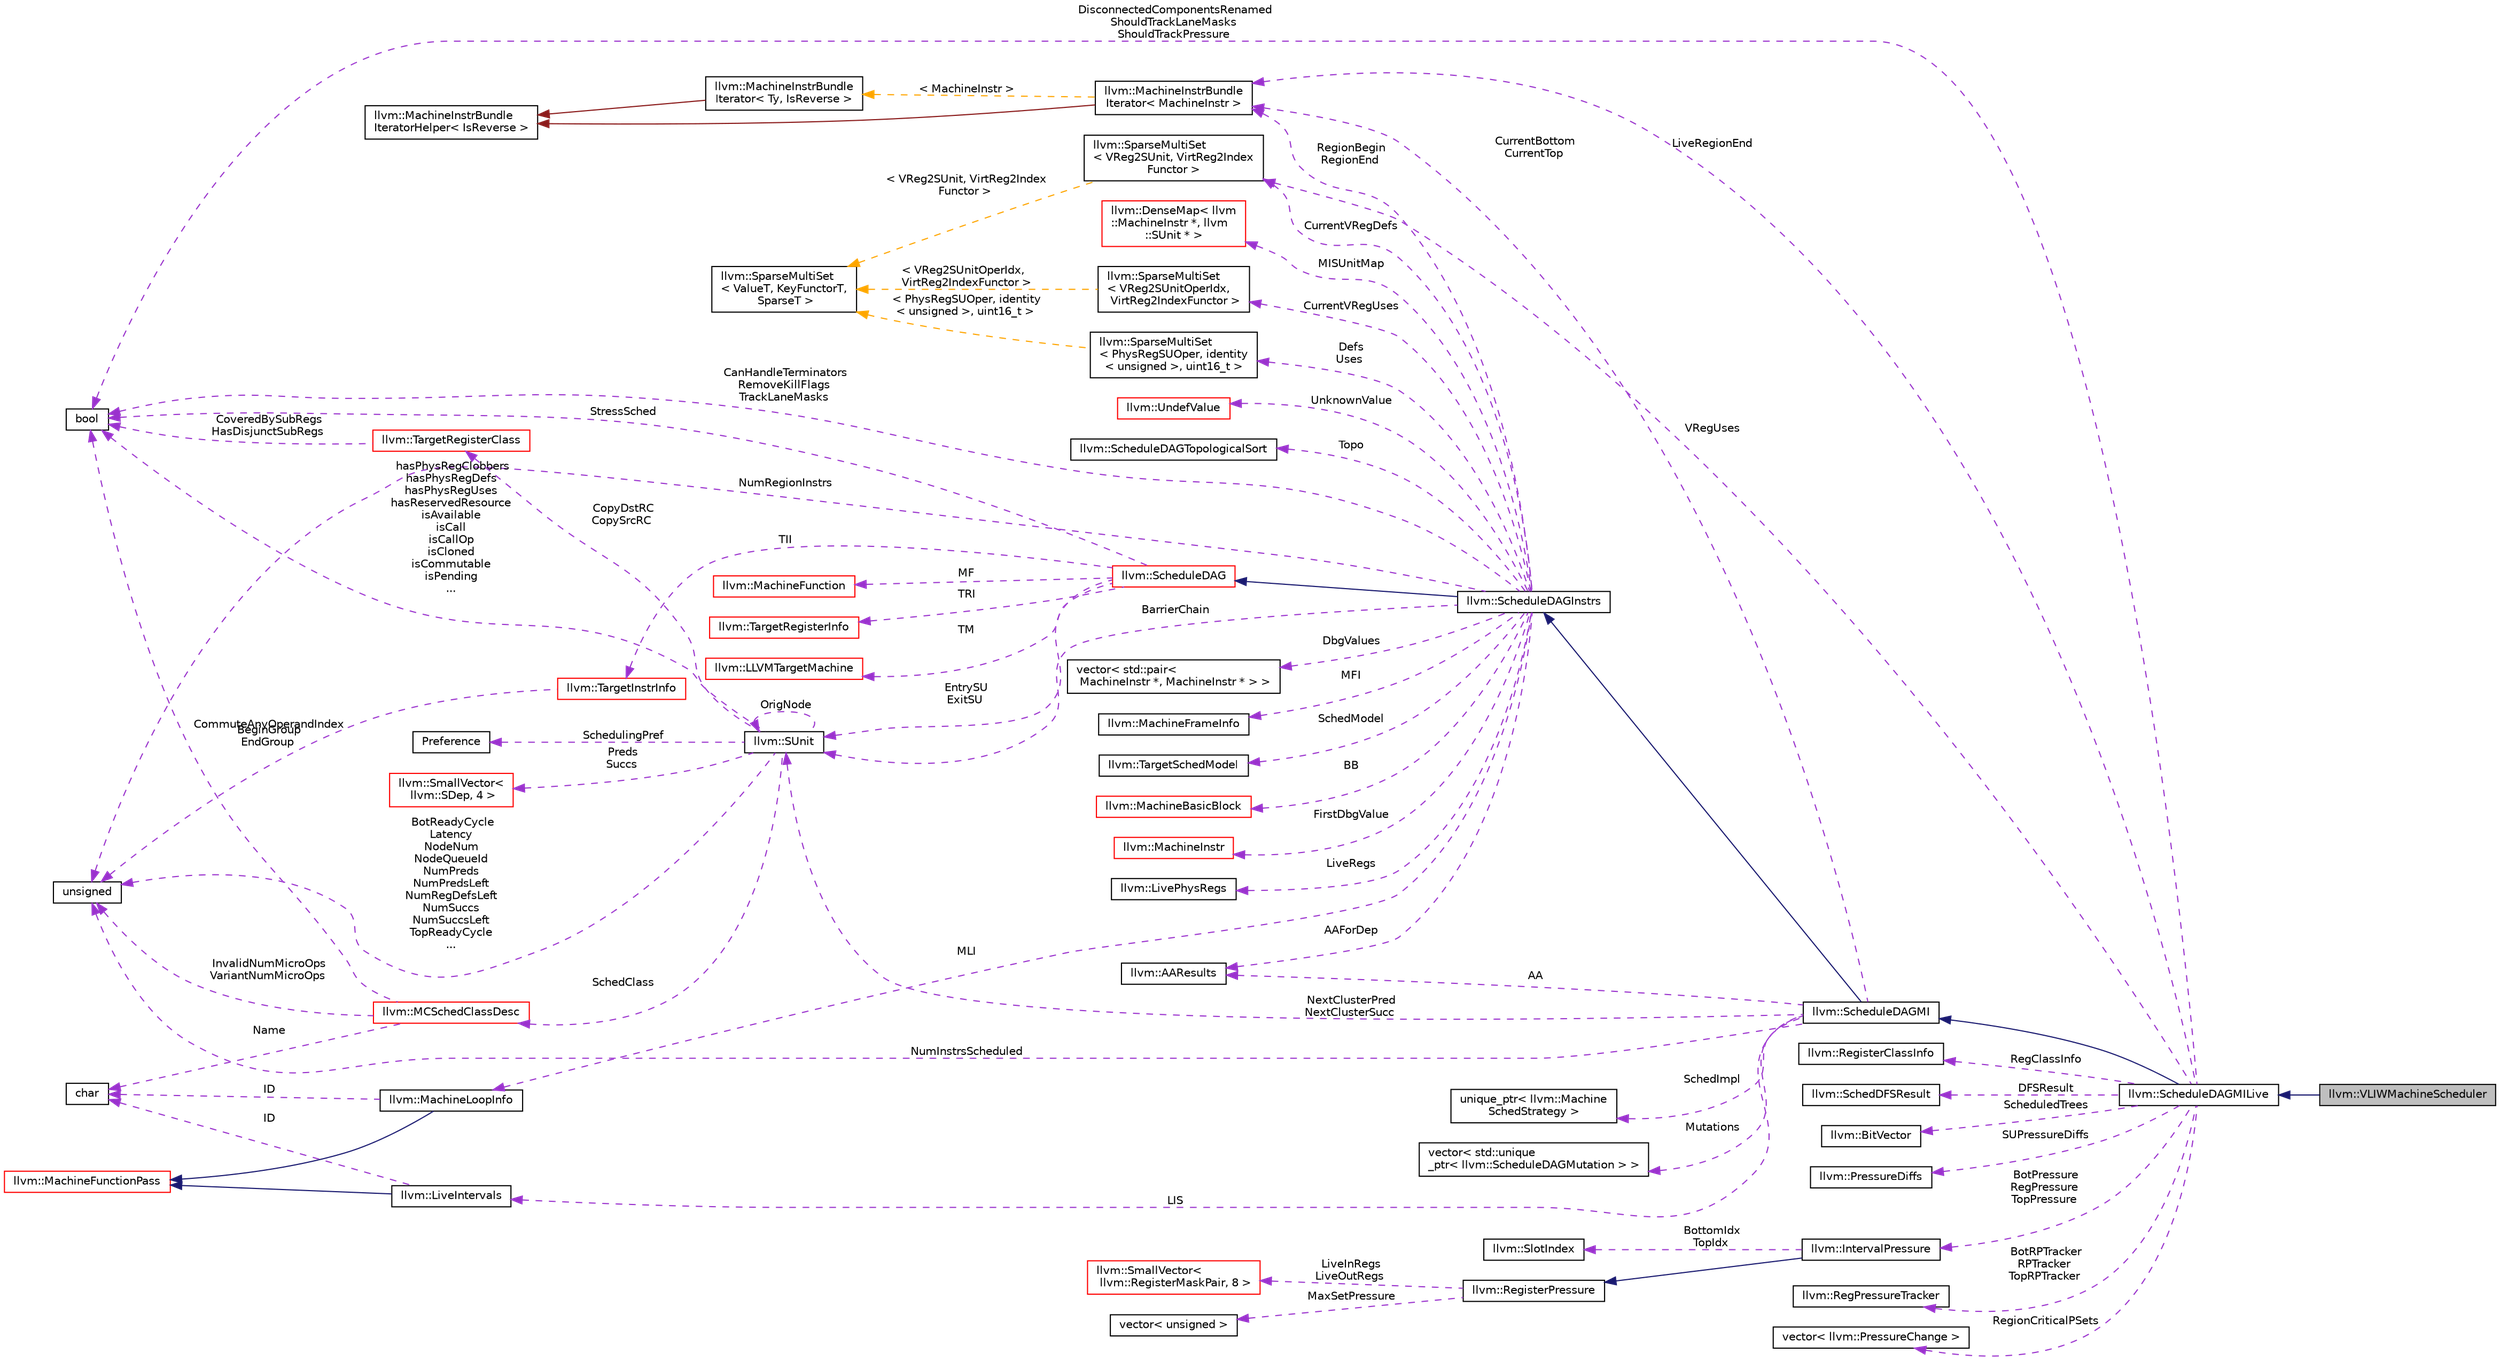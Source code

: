 digraph "llvm::VLIWMachineScheduler"
{
 // LATEX_PDF_SIZE
  bgcolor="transparent";
  edge [fontname="Helvetica",fontsize="10",labelfontname="Helvetica",labelfontsize="10"];
  node [fontname="Helvetica",fontsize="10",shape="box"];
  rankdir="LR";
  Node1 [label="llvm::VLIWMachineScheduler",height=0.2,width=0.4,color="black", fillcolor="grey75", style="filled", fontcolor="black",tooltip="Extend the standard ScheduleDAGMI to provide more context and override the top-level schedule() drive..."];
  Node2 -> Node1 [dir="back",color="midnightblue",fontsize="10",style="solid",fontname="Helvetica"];
  Node2 [label="llvm::ScheduleDAGMILive",height=0.2,width=0.4,color="black",URL="$classllvm_1_1ScheduleDAGMILive.html",tooltip="ScheduleDAGMILive is an implementation of ScheduleDAGInstrs that schedules machine instructions while..."];
  Node3 -> Node2 [dir="back",color="midnightblue",fontsize="10",style="solid",fontname="Helvetica"];
  Node3 [label="llvm::ScheduleDAGMI",height=0.2,width=0.4,color="black",URL="$classllvm_1_1ScheduleDAGMI.html",tooltip="ScheduleDAGMI is an implementation of ScheduleDAGInstrs that simply schedules machine instructions ac..."];
  Node4 -> Node3 [dir="back",color="midnightblue",fontsize="10",style="solid",fontname="Helvetica"];
  Node4 [label="llvm::ScheduleDAGInstrs",height=0.2,width=0.4,color="black",URL="$classllvm_1_1ScheduleDAGInstrs.html",tooltip="A ScheduleDAG for scheduling lists of MachineInstr."];
  Node5 -> Node4 [dir="back",color="midnightblue",fontsize="10",style="solid",fontname="Helvetica"];
  Node5 [label="llvm::ScheduleDAG",height=0.2,width=0.4,color="red",URL="$classllvm_1_1ScheduleDAG.html",tooltip=" "];
  Node6 -> Node5 [dir="back",color="darkorchid3",fontsize="10",style="dashed",label=" TM" ,fontname="Helvetica"];
  Node6 [label="llvm::LLVMTargetMachine",height=0.2,width=0.4,color="red",URL="$classllvm_1_1LLVMTargetMachine.html",tooltip="This class describes a target machine that is implemented with the LLVM target-independent code gener..."];
  Node34 -> Node5 [dir="back",color="darkorchid3",fontsize="10",style="dashed",label=" TII" ,fontname="Helvetica"];
  Node34 [label="llvm::TargetInstrInfo",height=0.2,width=0.4,color="red",URL="$classllvm_1_1TargetInstrInfo.html",tooltip="TargetInstrInfo - Interface to description of machine instruction set."];
  Node19 -> Node34 [dir="back",color="darkorchid3",fontsize="10",style="dashed",label=" CommuteAnyOperandIndex" ,fontname="Helvetica"];
  Node19 [label="unsigned",height=0.2,width=0.4,color="black",URL="$classunsigned.html",tooltip=" "];
  Node36 -> Node5 [dir="back",color="darkorchid3",fontsize="10",style="dashed",label=" TRI" ,fontname="Helvetica"];
  Node36 [label="llvm::TargetRegisterInfo",height=0.2,width=0.4,color="red",URL="$classllvm_1_1TargetRegisterInfo.html",tooltip="TargetRegisterInfo base class - We assume that the target defines a static array of TargetRegisterDes..."];
  Node38 -> Node5 [dir="back",color="darkorchid3",fontsize="10",style="dashed",label=" MF" ,fontname="Helvetica"];
  Node38 [label="llvm::MachineFunction",height=0.2,width=0.4,color="red",URL="$classllvm_1_1MachineFunction.html",tooltip=" "];
  Node56 -> Node5 [dir="back",color="darkorchid3",fontsize="10",style="dashed",label=" EntrySU\nExitSU" ,fontname="Helvetica"];
  Node56 [label="llvm::SUnit",height=0.2,width=0.4,color="black",URL="$classllvm_1_1SUnit.html",tooltip="Scheduling unit. This is a node in the scheduling DAG."];
  Node56 -> Node56 [dir="back",color="darkorchid3",fontsize="10",style="dashed",label=" OrigNode" ,fontname="Helvetica"];
  Node57 -> Node56 [dir="back",color="darkorchid3",fontsize="10",style="dashed",label=" SchedClass" ,fontname="Helvetica"];
  Node57 [label="llvm::MCSchedClassDesc",height=0.2,width=0.4,color="red",URL="$structllvm_1_1MCSchedClassDesc.html",tooltip="Summarize the scheduling resources required for an instruction of a particular scheduling class."];
  Node19 -> Node57 [dir="back",color="darkorchid3",fontsize="10",style="dashed",label=" InvalidNumMicroOps\nVariantNumMicroOps" ,fontname="Helvetica"];
  Node48 -> Node57 [dir="back",color="darkorchid3",fontsize="10",style="dashed",label=" Name" ,fontname="Helvetica"];
  Node48 [label="char",height=0.2,width=0.4,color="black",URL="$classchar.html",tooltip=" "];
  Node31 -> Node57 [dir="back",color="darkorchid3",fontsize="10",style="dashed",label=" BeginGroup\nEndGroup" ,fontname="Helvetica"];
  Node31 [label="bool",height=0.2,width=0.4,color="black",URL="$classbool.html",tooltip=" "];
  Node59 -> Node56 [dir="back",color="darkorchid3",fontsize="10",style="dashed",label=" Preds\nSuccs" ,fontname="Helvetica"];
  Node59 [label="llvm::SmallVector\<\l llvm::SDep, 4 \>",height=0.2,width=0.4,color="red",URL="$classllvm_1_1SmallVector.html",tooltip=" "];
  Node19 -> Node56 [dir="back",color="darkorchid3",fontsize="10",style="dashed",label=" BotReadyCycle\nLatency\nNodeNum\nNodeQueueId\nNumPreds\nNumPredsLeft\nNumRegDefsLeft\nNumSuccs\nNumSuccsLeft\nTopReadyCycle\n..." ,fontname="Helvetica"];
  Node31 -> Node56 [dir="back",color="darkorchid3",fontsize="10",style="dashed",label=" hasPhysRegClobbers\nhasPhysRegDefs\nhasPhysRegUses\nhasReservedResource\nisAvailable\nisCall\nisCallOp\nisCloned\nisCommutable\nisPending\n..." ,fontname="Helvetica"];
  Node62 -> Node56 [dir="back",color="darkorchid3",fontsize="10",style="dashed",label=" SchedulingPref" ,fontname="Helvetica"];
  Node62 [label="Preference",height=0.2,width=0.4,color="black",tooltip=" "];
  Node63 -> Node56 [dir="back",color="darkorchid3",fontsize="10",style="dashed",label=" CopyDstRC\nCopySrcRC" ,fontname="Helvetica"];
  Node63 [label="llvm::TargetRegisterClass",height=0.2,width=0.4,color="red",URL="$classllvm_1_1TargetRegisterClass.html",tooltip=" "];
  Node31 -> Node63 [dir="back",color="darkorchid3",fontsize="10",style="dashed",label=" CoveredBySubRegs\nHasDisjunctSubRegs" ,fontname="Helvetica"];
  Node31 -> Node5 [dir="back",color="darkorchid3",fontsize="10",style="dashed",label=" StressSched" ,fontname="Helvetica"];
  Node72 -> Node4 [dir="back",color="darkorchid3",fontsize="10",style="dashed",label=" MLI" ,fontname="Helvetica"];
  Node72 [label="llvm::MachineLoopInfo",height=0.2,width=0.4,color="black",URL="$classllvm_1_1MachineLoopInfo.html",tooltip=" "];
  Node73 -> Node72 [dir="back",color="midnightblue",fontsize="10",style="solid",fontname="Helvetica"];
  Node73 [label="llvm::MachineFunctionPass",height=0.2,width=0.4,color="red",URL="$classllvm_1_1MachineFunctionPass.html",tooltip="MachineFunctionPass - This class adapts the FunctionPass interface to allow convenient creation of pa..."];
  Node48 -> Node72 [dir="back",color="darkorchid3",fontsize="10",style="dashed",label=" ID" ,fontname="Helvetica"];
  Node76 -> Node4 [dir="back",color="darkorchid3",fontsize="10",style="dashed",label=" MFI" ,fontname="Helvetica"];
  Node76 [label="llvm::MachineFrameInfo",height=0.2,width=0.4,color="black",URL="$classllvm_1_1MachineFrameInfo.html",tooltip="The MachineFrameInfo class represents an abstract stack frame until prolog/epilog code is inserted."];
  Node77 -> Node4 [dir="back",color="darkorchid3",fontsize="10",style="dashed",label=" SchedModel" ,fontname="Helvetica"];
  Node77 [label="llvm::TargetSchedModel",height=0.2,width=0.4,color="black",URL="$classllvm_1_1TargetSchedModel.html",tooltip="Provide an instruction scheduling machine model to CodeGen passes."];
  Node31 -> Node4 [dir="back",color="darkorchid3",fontsize="10",style="dashed",label=" CanHandleTerminators\nRemoveKillFlags\nTrackLaneMasks" ,fontname="Helvetica"];
  Node78 -> Node4 [dir="back",color="darkorchid3",fontsize="10",style="dashed",label=" BB" ,fontname="Helvetica"];
  Node78 [label="llvm::MachineBasicBlock",height=0.2,width=0.4,color="red",URL="$classllvm_1_1MachineBasicBlock.html",tooltip=" "];
  Node88 -> Node4 [dir="back",color="darkorchid3",fontsize="10",style="dashed",label=" RegionBegin\nRegionEnd" ,fontname="Helvetica"];
  Node88 [label="llvm::MachineInstrBundle\lIterator\< MachineInstr \>",height=0.2,width=0.4,color="black",URL="$classllvm_1_1MachineInstrBundleIterator.html",tooltip=" "];
  Node89 -> Node88 [dir="back",color="firebrick4",fontsize="10",style="solid",fontname="Helvetica"];
  Node89 [label="llvm::MachineInstrBundle\lIteratorHelper\< IsReverse \>",height=0.2,width=0.4,color="black",URL="$structllvm_1_1MachineInstrBundleIteratorHelper.html",tooltip=" "];
  Node90 -> Node88 [dir="back",color="orange",fontsize="10",style="dashed",label=" \< MachineInstr \>" ,fontname="Helvetica"];
  Node90 [label="llvm::MachineInstrBundle\lIterator\< Ty, IsReverse \>",height=0.2,width=0.4,color="black",URL="$classllvm_1_1MachineInstrBundleIterator.html",tooltip="MachineBasicBlock iterator that automatically skips over MIs that are inside bundles (i...."];
  Node89 -> Node90 [dir="back",color="firebrick4",fontsize="10",style="solid",fontname="Helvetica"];
  Node19 -> Node4 [dir="back",color="darkorchid3",fontsize="10",style="dashed",label=" NumRegionInstrs" ,fontname="Helvetica"];
  Node91 -> Node4 [dir="back",color="darkorchid3",fontsize="10",style="dashed",label=" MISUnitMap" ,fontname="Helvetica"];
  Node91 [label="llvm::DenseMap\< llvm\l::MachineInstr *, llvm\l::SUnit * \>",height=0.2,width=0.4,color="red",URL="$classllvm_1_1DenseMap.html",tooltip=" "];
  Node96 -> Node4 [dir="back",color="darkorchid3",fontsize="10",style="dashed",label=" Defs\nUses" ,fontname="Helvetica"];
  Node96 [label="llvm::SparseMultiSet\l\< PhysRegSUOper, identity\l\< unsigned \>, uint16_t \>",height=0.2,width=0.4,color="black",URL="$classllvm_1_1SparseMultiSet.html",tooltip=" "];
  Node97 -> Node96 [dir="back",color="orange",fontsize="10",style="dashed",label=" \< PhysRegSUOper, identity\l\< unsigned \>, uint16_t \>" ,fontname="Helvetica"];
  Node97 [label="llvm::SparseMultiSet\l\< ValueT, KeyFunctorT,\l SparseT \>",height=0.2,width=0.4,color="black",URL="$classllvm_1_1SparseMultiSet.html",tooltip="Fast multiset implementation for objects that can be identified by small unsigned keys."];
  Node98 -> Node4 [dir="back",color="darkorchid3",fontsize="10",style="dashed",label=" CurrentVRegDefs" ,fontname="Helvetica"];
  Node98 [label="llvm::SparseMultiSet\l\< VReg2SUnit, VirtReg2Index\lFunctor \>",height=0.2,width=0.4,color="black",URL="$classllvm_1_1SparseMultiSet.html",tooltip=" "];
  Node97 -> Node98 [dir="back",color="orange",fontsize="10",style="dashed",label=" \< VReg2SUnit, VirtReg2Index\lFunctor \>" ,fontname="Helvetica"];
  Node99 -> Node4 [dir="back",color="darkorchid3",fontsize="10",style="dashed",label=" CurrentVRegUses" ,fontname="Helvetica"];
  Node99 [label="llvm::SparseMultiSet\l\< VReg2SUnitOperIdx,\l VirtReg2IndexFunctor \>",height=0.2,width=0.4,color="black",URL="$classllvm_1_1SparseMultiSet.html",tooltip=" "];
  Node97 -> Node99 [dir="back",color="orange",fontsize="10",style="dashed",label=" \< VReg2SUnitOperIdx,\l VirtReg2IndexFunctor \>" ,fontname="Helvetica"];
  Node100 -> Node4 [dir="back",color="darkorchid3",fontsize="10",style="dashed",label=" AAForDep" ,fontname="Helvetica"];
  Node100 [label="llvm::AAResults",height=0.2,width=0.4,color="black",URL="$classllvm_1_1AAResults.html",tooltip=" "];
  Node56 -> Node4 [dir="back",color="darkorchid3",fontsize="10",style="dashed",label=" BarrierChain" ,fontname="Helvetica"];
  Node101 -> Node4 [dir="back",color="darkorchid3",fontsize="10",style="dashed",label=" UnknownValue" ,fontname="Helvetica"];
  Node101 [label="llvm::UndefValue",height=0.2,width=0.4,color="red",URL="$classllvm_1_1UndefValue.html",tooltip="'undef' values are things that do not have specified contents."];
  Node106 -> Node4 [dir="back",color="darkorchid3",fontsize="10",style="dashed",label=" Topo" ,fontname="Helvetica"];
  Node106 [label="llvm::ScheduleDAGTopologicalSort",height=0.2,width=0.4,color="black",URL="$classllvm_1_1ScheduleDAGTopologicalSort.html",tooltip="This class can compute a topological ordering for SUnits and provides methods for dynamically updatin..."];
  Node107 -> Node4 [dir="back",color="darkorchid3",fontsize="10",style="dashed",label=" DbgValues" ,fontname="Helvetica"];
  Node107 [label="vector\< std::pair\<\l MachineInstr *, MachineInstr * \> \>",height=0.2,width=0.4,color="black",tooltip=" "];
  Node108 -> Node4 [dir="back",color="darkorchid3",fontsize="10",style="dashed",label=" FirstDbgValue" ,fontname="Helvetica"];
  Node108 [label="llvm::MachineInstr",height=0.2,width=0.4,color="red",URL="$classllvm_1_1MachineInstr.html",tooltip="Representation of each machine instruction."];
  Node111 -> Node4 [dir="back",color="darkorchid3",fontsize="10",style="dashed",label=" LiveRegs" ,fontname="Helvetica"];
  Node111 [label="llvm::LivePhysRegs",height=0.2,width=0.4,color="black",URL="$classllvm_1_1LivePhysRegs.html",tooltip="A set of physical registers with utility functions to track liveness when walking backward/forward th..."];
  Node100 -> Node3 [dir="back",color="darkorchid3",fontsize="10",style="dashed",label=" AA" ,fontname="Helvetica"];
  Node112 -> Node3 [dir="back",color="darkorchid3",fontsize="10",style="dashed",label=" LIS" ,fontname="Helvetica"];
  Node112 [label="llvm::LiveIntervals",height=0.2,width=0.4,color="black",URL="$classllvm_1_1LiveIntervals.html",tooltip=" "];
  Node73 -> Node112 [dir="back",color="midnightblue",fontsize="10",style="solid",fontname="Helvetica"];
  Node48 -> Node112 [dir="back",color="darkorchid3",fontsize="10",style="dashed",label=" ID" ,fontname="Helvetica"];
  Node113 -> Node3 [dir="back",color="darkorchid3",fontsize="10",style="dashed",label=" SchedImpl" ,fontname="Helvetica"];
  Node113 [label="unique_ptr\< llvm::Machine\lSchedStrategy \>",height=0.2,width=0.4,color="black",tooltip=" "];
  Node114 -> Node3 [dir="back",color="darkorchid3",fontsize="10",style="dashed",label=" Mutations" ,fontname="Helvetica"];
  Node114 [label="vector\< std::unique\l_ptr\< llvm::ScheduleDAGMutation \> \>",height=0.2,width=0.4,color="black",tooltip=" "];
  Node88 -> Node3 [dir="back",color="darkorchid3",fontsize="10",style="dashed",label=" CurrentBottom\nCurrentTop" ,fontname="Helvetica"];
  Node56 -> Node3 [dir="back",color="darkorchid3",fontsize="10",style="dashed",label=" NextClusterPred\nNextClusterSucc" ,fontname="Helvetica"];
  Node19 -> Node3 [dir="back",color="darkorchid3",fontsize="10",style="dashed",label=" NumInstrsScheduled" ,fontname="Helvetica"];
  Node115 -> Node2 [dir="back",color="darkorchid3",fontsize="10",style="dashed",label=" RegClassInfo" ,fontname="Helvetica"];
  Node115 [label="llvm::RegisterClassInfo",height=0.2,width=0.4,color="black",URL="$classllvm_1_1RegisterClassInfo.html",tooltip=" "];
  Node116 -> Node2 [dir="back",color="darkorchid3",fontsize="10",style="dashed",label=" DFSResult" ,fontname="Helvetica"];
  Node116 [label="llvm::SchedDFSResult",height=0.2,width=0.4,color="black",URL="$classllvm_1_1SchedDFSResult.html",tooltip="Compute the values of each DAG node for various metrics during DFS."];
  Node117 -> Node2 [dir="back",color="darkorchid3",fontsize="10",style="dashed",label=" ScheduledTrees" ,fontname="Helvetica"];
  Node117 [label="llvm::BitVector",height=0.2,width=0.4,color="black",URL="$classllvm_1_1BitVector.html",tooltip=" "];
  Node88 -> Node2 [dir="back",color="darkorchid3",fontsize="10",style="dashed",label=" LiveRegionEnd" ,fontname="Helvetica"];
  Node98 -> Node2 [dir="back",color="darkorchid3",fontsize="10",style="dashed",label=" VRegUses" ,fontname="Helvetica"];
  Node118 -> Node2 [dir="back",color="darkorchid3",fontsize="10",style="dashed",label=" SUPressureDiffs" ,fontname="Helvetica"];
  Node118 [label="llvm::PressureDiffs",height=0.2,width=0.4,color="black",URL="$classllvm_1_1PressureDiffs.html",tooltip="Array of PressureDiffs."];
  Node31 -> Node2 [dir="back",color="darkorchid3",fontsize="10",style="dashed",label=" DisconnectedComponentsRenamed\nShouldTrackLaneMasks\nShouldTrackPressure" ,fontname="Helvetica"];
  Node119 -> Node2 [dir="back",color="darkorchid3",fontsize="10",style="dashed",label=" BotPressure\nRegPressure\nTopPressure" ,fontname="Helvetica"];
  Node119 [label="llvm::IntervalPressure",height=0.2,width=0.4,color="black",URL="$structllvm_1_1IntervalPressure.html",tooltip="RegisterPressure computed within a region of instructions delimited by TopIdx and BottomIdx."];
  Node120 -> Node119 [dir="back",color="midnightblue",fontsize="10",style="solid",fontname="Helvetica"];
  Node120 [label="llvm::RegisterPressure",height=0.2,width=0.4,color="black",URL="$structllvm_1_1RegisterPressure.html",tooltip="Base class for register pressure results."];
  Node121 -> Node120 [dir="back",color="darkorchid3",fontsize="10",style="dashed",label=" MaxSetPressure" ,fontname="Helvetica"];
  Node121 [label="vector\< unsigned \>",height=0.2,width=0.4,color="black",tooltip=" "];
  Node122 -> Node120 [dir="back",color="darkorchid3",fontsize="10",style="dashed",label=" LiveInRegs\nLiveOutRegs" ,fontname="Helvetica"];
  Node122 [label="llvm::SmallVector\<\l llvm::RegisterMaskPair, 8 \>",height=0.2,width=0.4,color="red",URL="$classllvm_1_1SmallVector.html",tooltip=" "];
  Node125 -> Node119 [dir="back",color="darkorchid3",fontsize="10",style="dashed",label=" BottomIdx\nTopIdx" ,fontname="Helvetica"];
  Node125 [label="llvm::SlotIndex",height=0.2,width=0.4,color="black",URL="$classllvm_1_1SlotIndex.html",tooltip="SlotIndex - An opaque wrapper around machine indexes."];
  Node126 -> Node2 [dir="back",color="darkorchid3",fontsize="10",style="dashed",label=" BotRPTracker\nRPTracker\nTopRPTracker" ,fontname="Helvetica"];
  Node126 [label="llvm::RegPressureTracker",height=0.2,width=0.4,color="black",URL="$classllvm_1_1RegPressureTracker.html",tooltip="Track the current register pressure at some position in the instruction stream, and remember the high..."];
  Node127 -> Node2 [dir="back",color="darkorchid3",fontsize="10",style="dashed",label=" RegionCriticalPSets" ,fontname="Helvetica"];
  Node127 [label="vector\< llvm::PressureChange \>",height=0.2,width=0.4,color="black",tooltip=" "];
}
